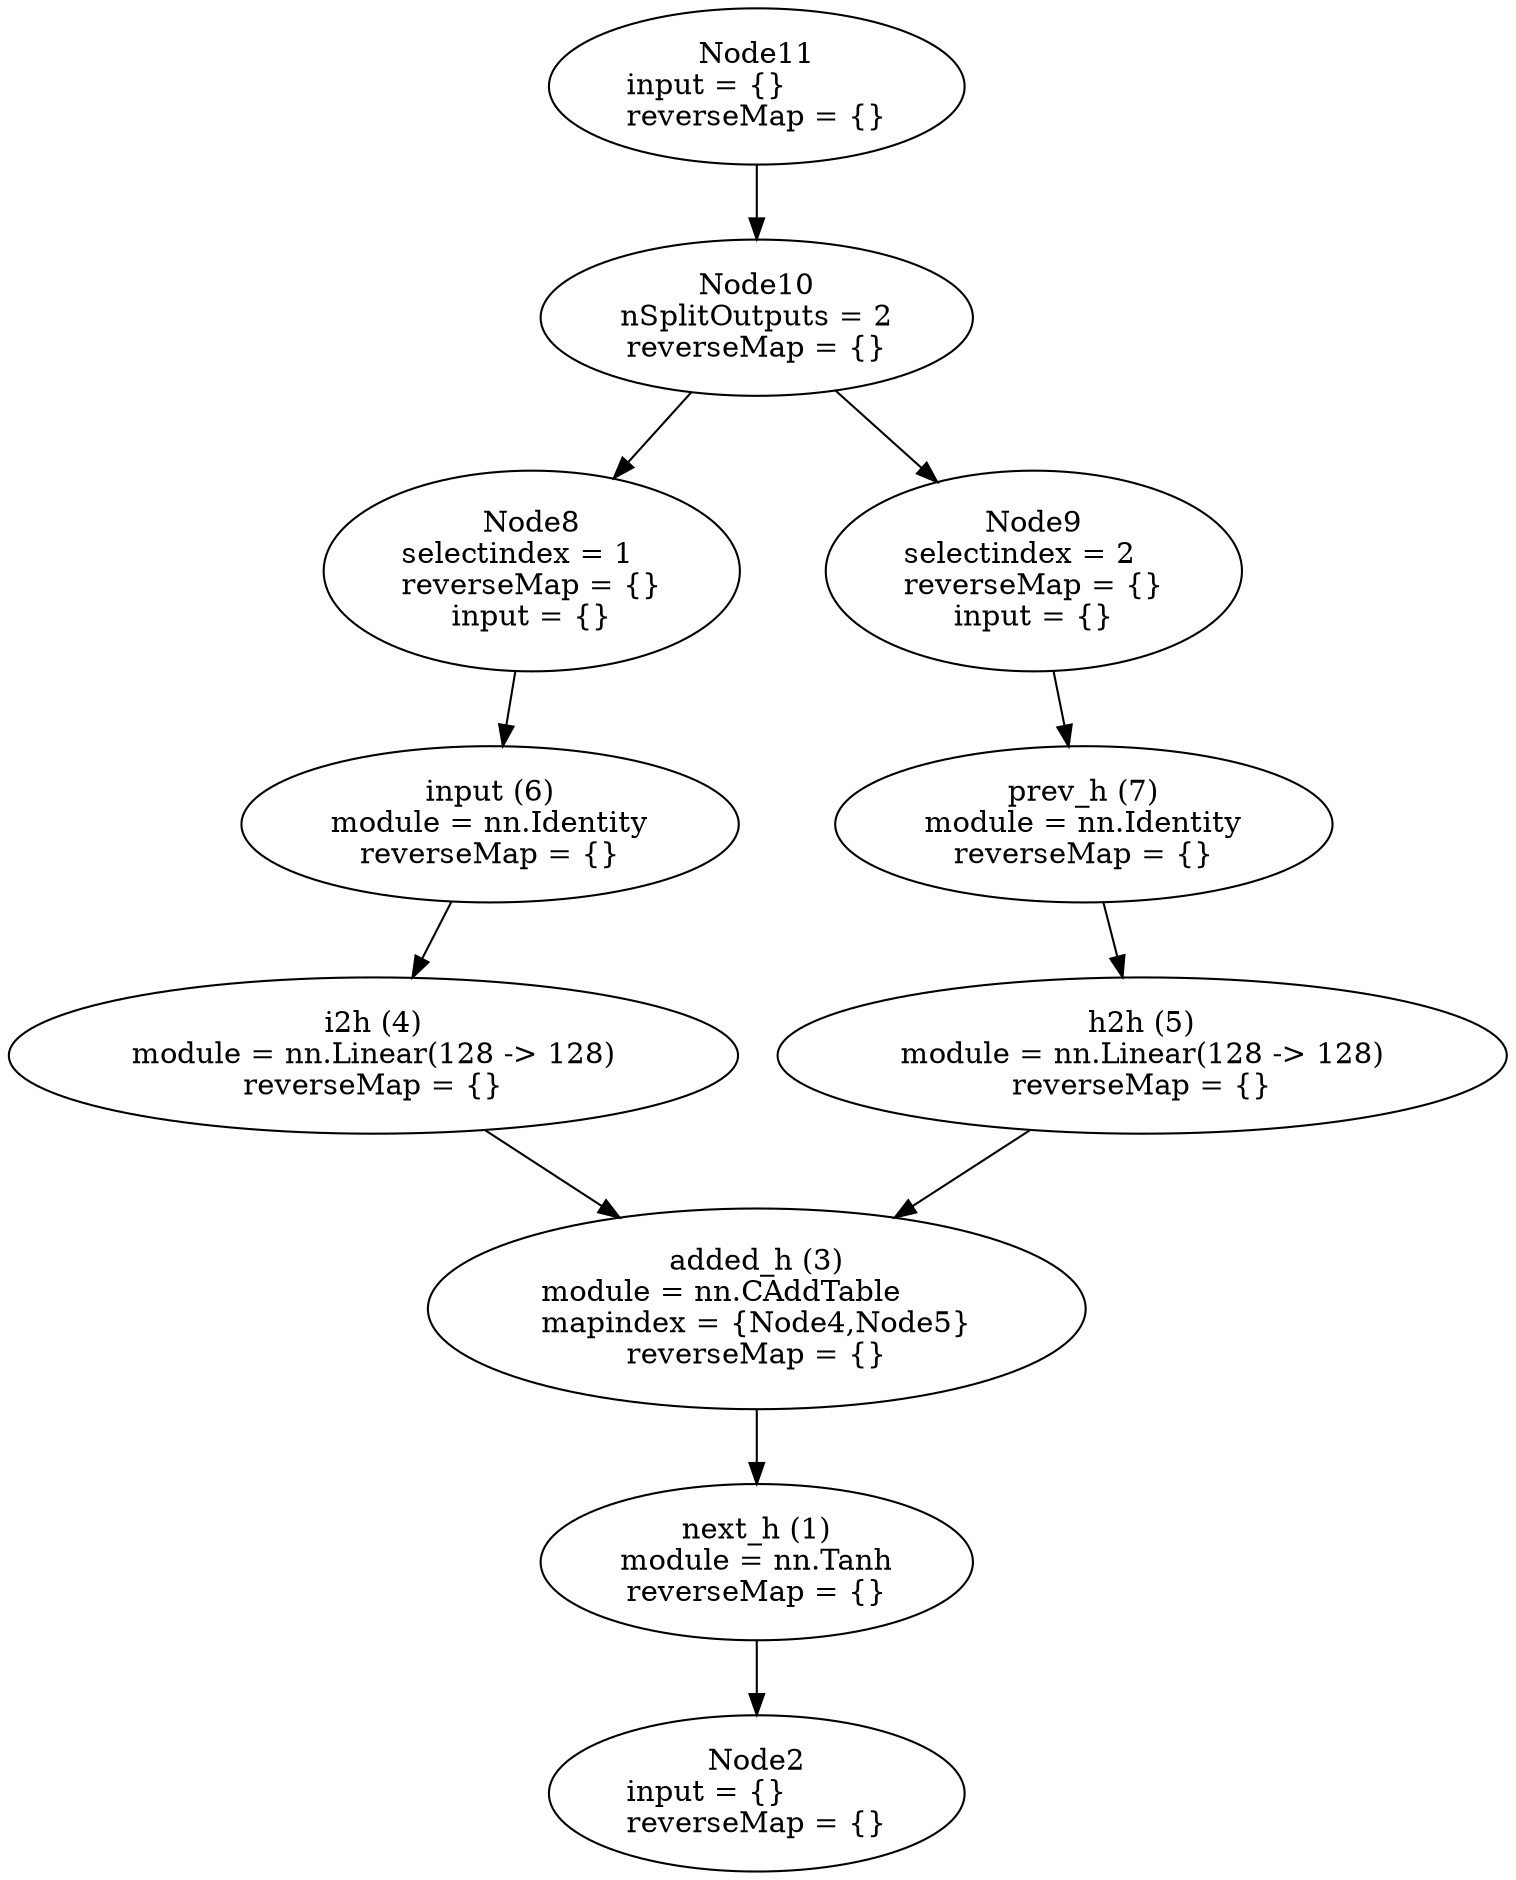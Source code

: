 digraph G {
	graph [bb="0,0,571,900"];
	node [label="\N",
		shape=oval
	];
	n1	 [height=1.041,
		label="next_h (1)\nmodule = nn.Tanh\lreverseMap = {}",
		pos="285,150",
		tooltip="[rnn.lua]:12_",
		width=2.3354];
	n2	 [height=1.041,
		label="Node2\ninput = {}\lreverseMap = {}",
		pos="285,38",
		tooltip="[[C]]:-1_",
		width=2.1497];
	n1 -> n2	 [pos="e,285,75.844 285,112.37 285,103.93 285,94.829 285,86.011"];
	n3	 [height=1.3356,
		label="added_h (3)\nmodule = nn.CAddTable\lmapindex = {Node4,Node5}\lreverseMap = {}",
		pos="285,272",
		tooltip="[rnn.lua]:11_",
		width=3.4507];
	n3 -> n1	 [pos="e,285,187.72 285,223.57 285,215.1 285,206.27 285,197.81"];
	n4	 [height=1.041,
		label="i2h (4)\nmodule = nn.Linear(128 -> 128)\lreverseMap = {}",
		pos="138,394",
		tooltip="[rnn.lua]:9_",
		width=3.8416];
	n4 -> n3	 [pos="e,232.66,315.73 180.52,358.29 194.26,347.08 209.76,334.42 224.54,322.36"];
	n5	 [height=1.041,
		label="h2h (5)\nmodule = nn.Linear(128 -> 128)\lreverseMap = {}",
		pos="433,394",
		tooltip="[rnn.lua]:10_",
		width=3.8416];
	n5 -> n3	 [pos="e,337.7,315.73 390.19,358.29 376.36,347.08 360.75,334.42 345.87,322.36"];
	n6	 [height=1.041,
		label="input (6)\nmodule = nn.Identity\lreverseMap = {}",
		pos="160,506",
		tooltip="[rnn.lua]:6_",
		width=2.6117];
	n6 -> n4	 [pos="e,145.29,431.47 152.67,468.37 150.95,459.74 149.09,450.43 147.29,441.44"];
	n7	 [height=1.041,
		label="prev_h (7)\nmodule = nn.Identity\lreverseMap = {}",
		pos="410,506",
		tooltip="[rnn.lua]:7_",
		width=2.6117];
	n7 -> n5	 [pos="e,425.37,431.47 417.66,468.37 419.46,459.74 421.41,450.43 423.29,441.44"];
	n8	 [height=1.3356,
		label="Node8\nselectindex = 1\lreverseMap = {}\linput = {}",
		pos="168,628",
		tooltip="[[C]]:-1_-1",
		width=2.1497];
	n8 -> n6	 [pos="e,162.44,543.56 164.86,579.92 164.29,571.33 163.69,562.37 163.12,553.79"];
	n9	 [height=1.3356,
		label="Node9\nselectindex = 2\lreverseMap = {}\linput = {}",
		pos="358,628",
		tooltip="[[C]]:-1_-2",
		width=2.1497];
	n9 -> n7	 [pos="e,394.29,543.26 377.81,581.29 381.9,571.85 386.2,561.91 390.29,552.48"];
	n10	 [height=1.041,
		label="Node10\nnSplitOutputs = 2\lreverseMap = {}",
		pos="255,750",
		tooltip="[[C]]:-1_ split at [...chen/torch/install/share/lua/5.1/nngraph/gmodule.lua]:96-mnode",
		width=2.2307];
	n10 -> n8	 [pos="e,199.3,672.17 229.84,714.29 222.16,703.71 213.56,691.84 205.26,680.4"];
	n10 -> n9	 [pos="e,322.09,670.84 284.24,714.93 293.9,703.68 304.85,690.92 315.31,678.74"];
	n11	 [height=1.041,
		label="Node11\ninput = {}\lreverseMap = {}",
		pos="255,862",
		tooltip="[[C]]:-1_",
		width=2.1497];
	n11 -> n10	 [pos="e,255,787.84 255,824.37 255,815.93 255,806.83 255,798.01"];
}
